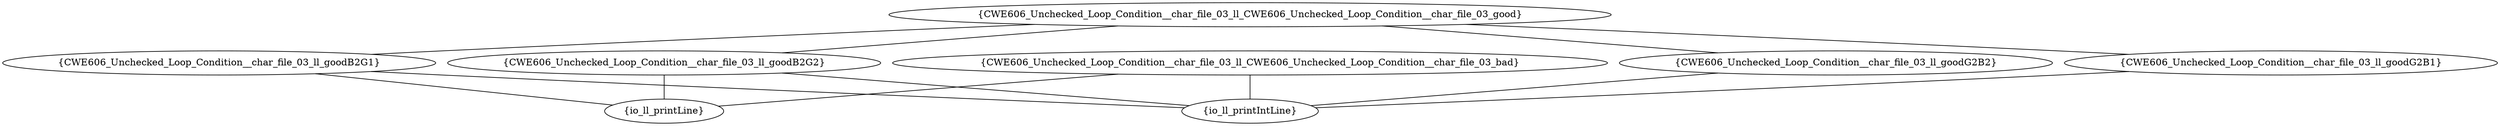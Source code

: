 graph "cg graph" {
CWE606_Unchecked_Loop_Condition__char_file_03_ll_CWE606_Unchecked_Loop_Condition__char_file_03_bad [label="{CWE606_Unchecked_Loop_Condition__char_file_03_ll_CWE606_Unchecked_Loop_Condition__char_file_03_bad}"];
io_ll_printLine [label="{io_ll_printLine}"];
io_ll_printIntLine [label="{io_ll_printIntLine}"];
CWE606_Unchecked_Loop_Condition__char_file_03_ll_CWE606_Unchecked_Loop_Condition__char_file_03_good [label="{CWE606_Unchecked_Loop_Condition__char_file_03_ll_CWE606_Unchecked_Loop_Condition__char_file_03_good}"];
CWE606_Unchecked_Loop_Condition__char_file_03_ll_goodB2G1 [label="{CWE606_Unchecked_Loop_Condition__char_file_03_ll_goodB2G1}"];
CWE606_Unchecked_Loop_Condition__char_file_03_ll_goodB2G2 [label="{CWE606_Unchecked_Loop_Condition__char_file_03_ll_goodB2G2}"];
CWE606_Unchecked_Loop_Condition__char_file_03_ll_goodG2B1 [label="{CWE606_Unchecked_Loop_Condition__char_file_03_ll_goodG2B1}"];
CWE606_Unchecked_Loop_Condition__char_file_03_ll_goodG2B2 [label="{CWE606_Unchecked_Loop_Condition__char_file_03_ll_goodG2B2}"];
CWE606_Unchecked_Loop_Condition__char_file_03_ll_CWE606_Unchecked_Loop_Condition__char_file_03_bad -- io_ll_printLine;
CWE606_Unchecked_Loop_Condition__char_file_03_ll_CWE606_Unchecked_Loop_Condition__char_file_03_bad -- io_ll_printIntLine;
CWE606_Unchecked_Loop_Condition__char_file_03_ll_CWE606_Unchecked_Loop_Condition__char_file_03_good -- CWE606_Unchecked_Loop_Condition__char_file_03_ll_goodB2G1;
CWE606_Unchecked_Loop_Condition__char_file_03_ll_CWE606_Unchecked_Loop_Condition__char_file_03_good -- CWE606_Unchecked_Loop_Condition__char_file_03_ll_goodB2G2;
CWE606_Unchecked_Loop_Condition__char_file_03_ll_CWE606_Unchecked_Loop_Condition__char_file_03_good -- CWE606_Unchecked_Loop_Condition__char_file_03_ll_goodG2B1;
CWE606_Unchecked_Loop_Condition__char_file_03_ll_CWE606_Unchecked_Loop_Condition__char_file_03_good -- CWE606_Unchecked_Loop_Condition__char_file_03_ll_goodG2B2;
CWE606_Unchecked_Loop_Condition__char_file_03_ll_goodG2B2 -- io_ll_printIntLine;
CWE606_Unchecked_Loop_Condition__char_file_03_ll_goodB2G2 -- io_ll_printLine;
CWE606_Unchecked_Loop_Condition__char_file_03_ll_goodB2G2 -- io_ll_printIntLine;
CWE606_Unchecked_Loop_Condition__char_file_03_ll_goodB2G1 -- io_ll_printLine;
CWE606_Unchecked_Loop_Condition__char_file_03_ll_goodB2G1 -- io_ll_printIntLine;
CWE606_Unchecked_Loop_Condition__char_file_03_ll_goodG2B1 -- io_ll_printIntLine;
}
